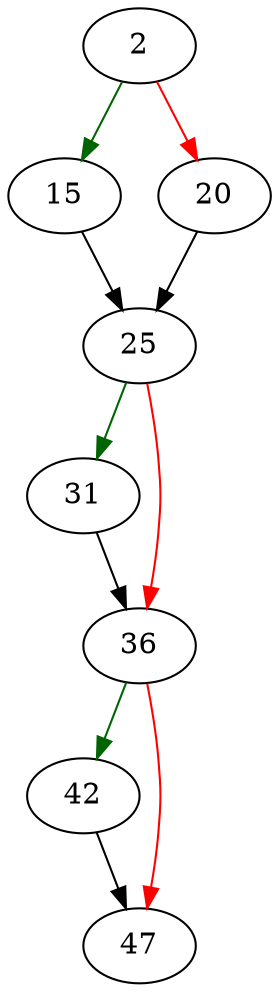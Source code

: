 strict digraph "vdbeSortSubtaskCleanup" {
	// Node definitions.
	2 [entry=true];
	15;
	20;
	25;
	31;
	36;
	42;
	47;

	// Edge definitions.
	2 -> 15 [
		color=darkgreen
		cond=true
	];
	2 -> 20 [
		color=red
		cond=false
	];
	15 -> 25;
	20 -> 25;
	25 -> 31 [
		color=darkgreen
		cond=true
	];
	25 -> 36 [
		color=red
		cond=false
	];
	31 -> 36;
	36 -> 42 [
		color=darkgreen
		cond=true
	];
	36 -> 47 [
		color=red
		cond=false
	];
	42 -> 47;
}